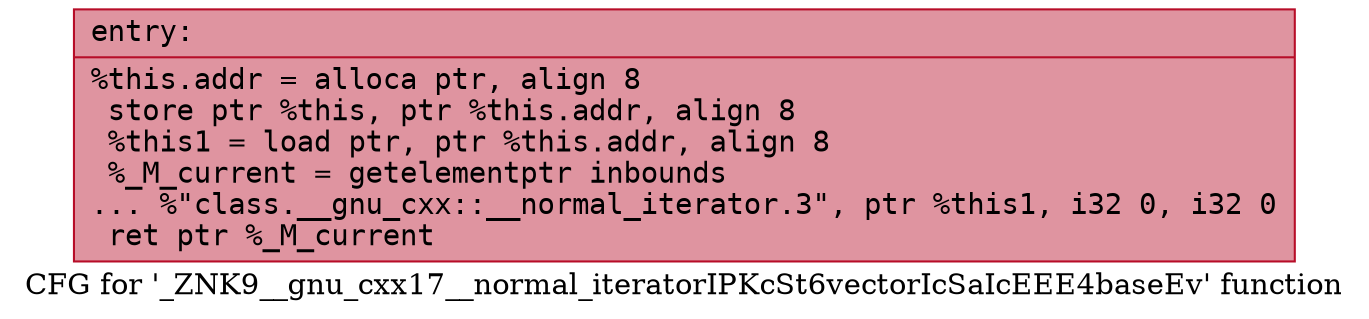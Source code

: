 digraph "CFG for '_ZNK9__gnu_cxx17__normal_iteratorIPKcSt6vectorIcSaIcEEE4baseEv' function" {
	label="CFG for '_ZNK9__gnu_cxx17__normal_iteratorIPKcSt6vectorIcSaIcEEE4baseEv' function";

	Node0x5555abc87eb0 [shape=record,color="#b70d28ff", style=filled, fillcolor="#b70d2870" fontname="Courier",label="{entry:\l|  %this.addr = alloca ptr, align 8\l  store ptr %this, ptr %this.addr, align 8\l  %this1 = load ptr, ptr %this.addr, align 8\l  %_M_current = getelementptr inbounds\l... %\"class.__gnu_cxx::__normal_iterator.3\", ptr %this1, i32 0, i32 0\l  ret ptr %_M_current\l}"];
}
